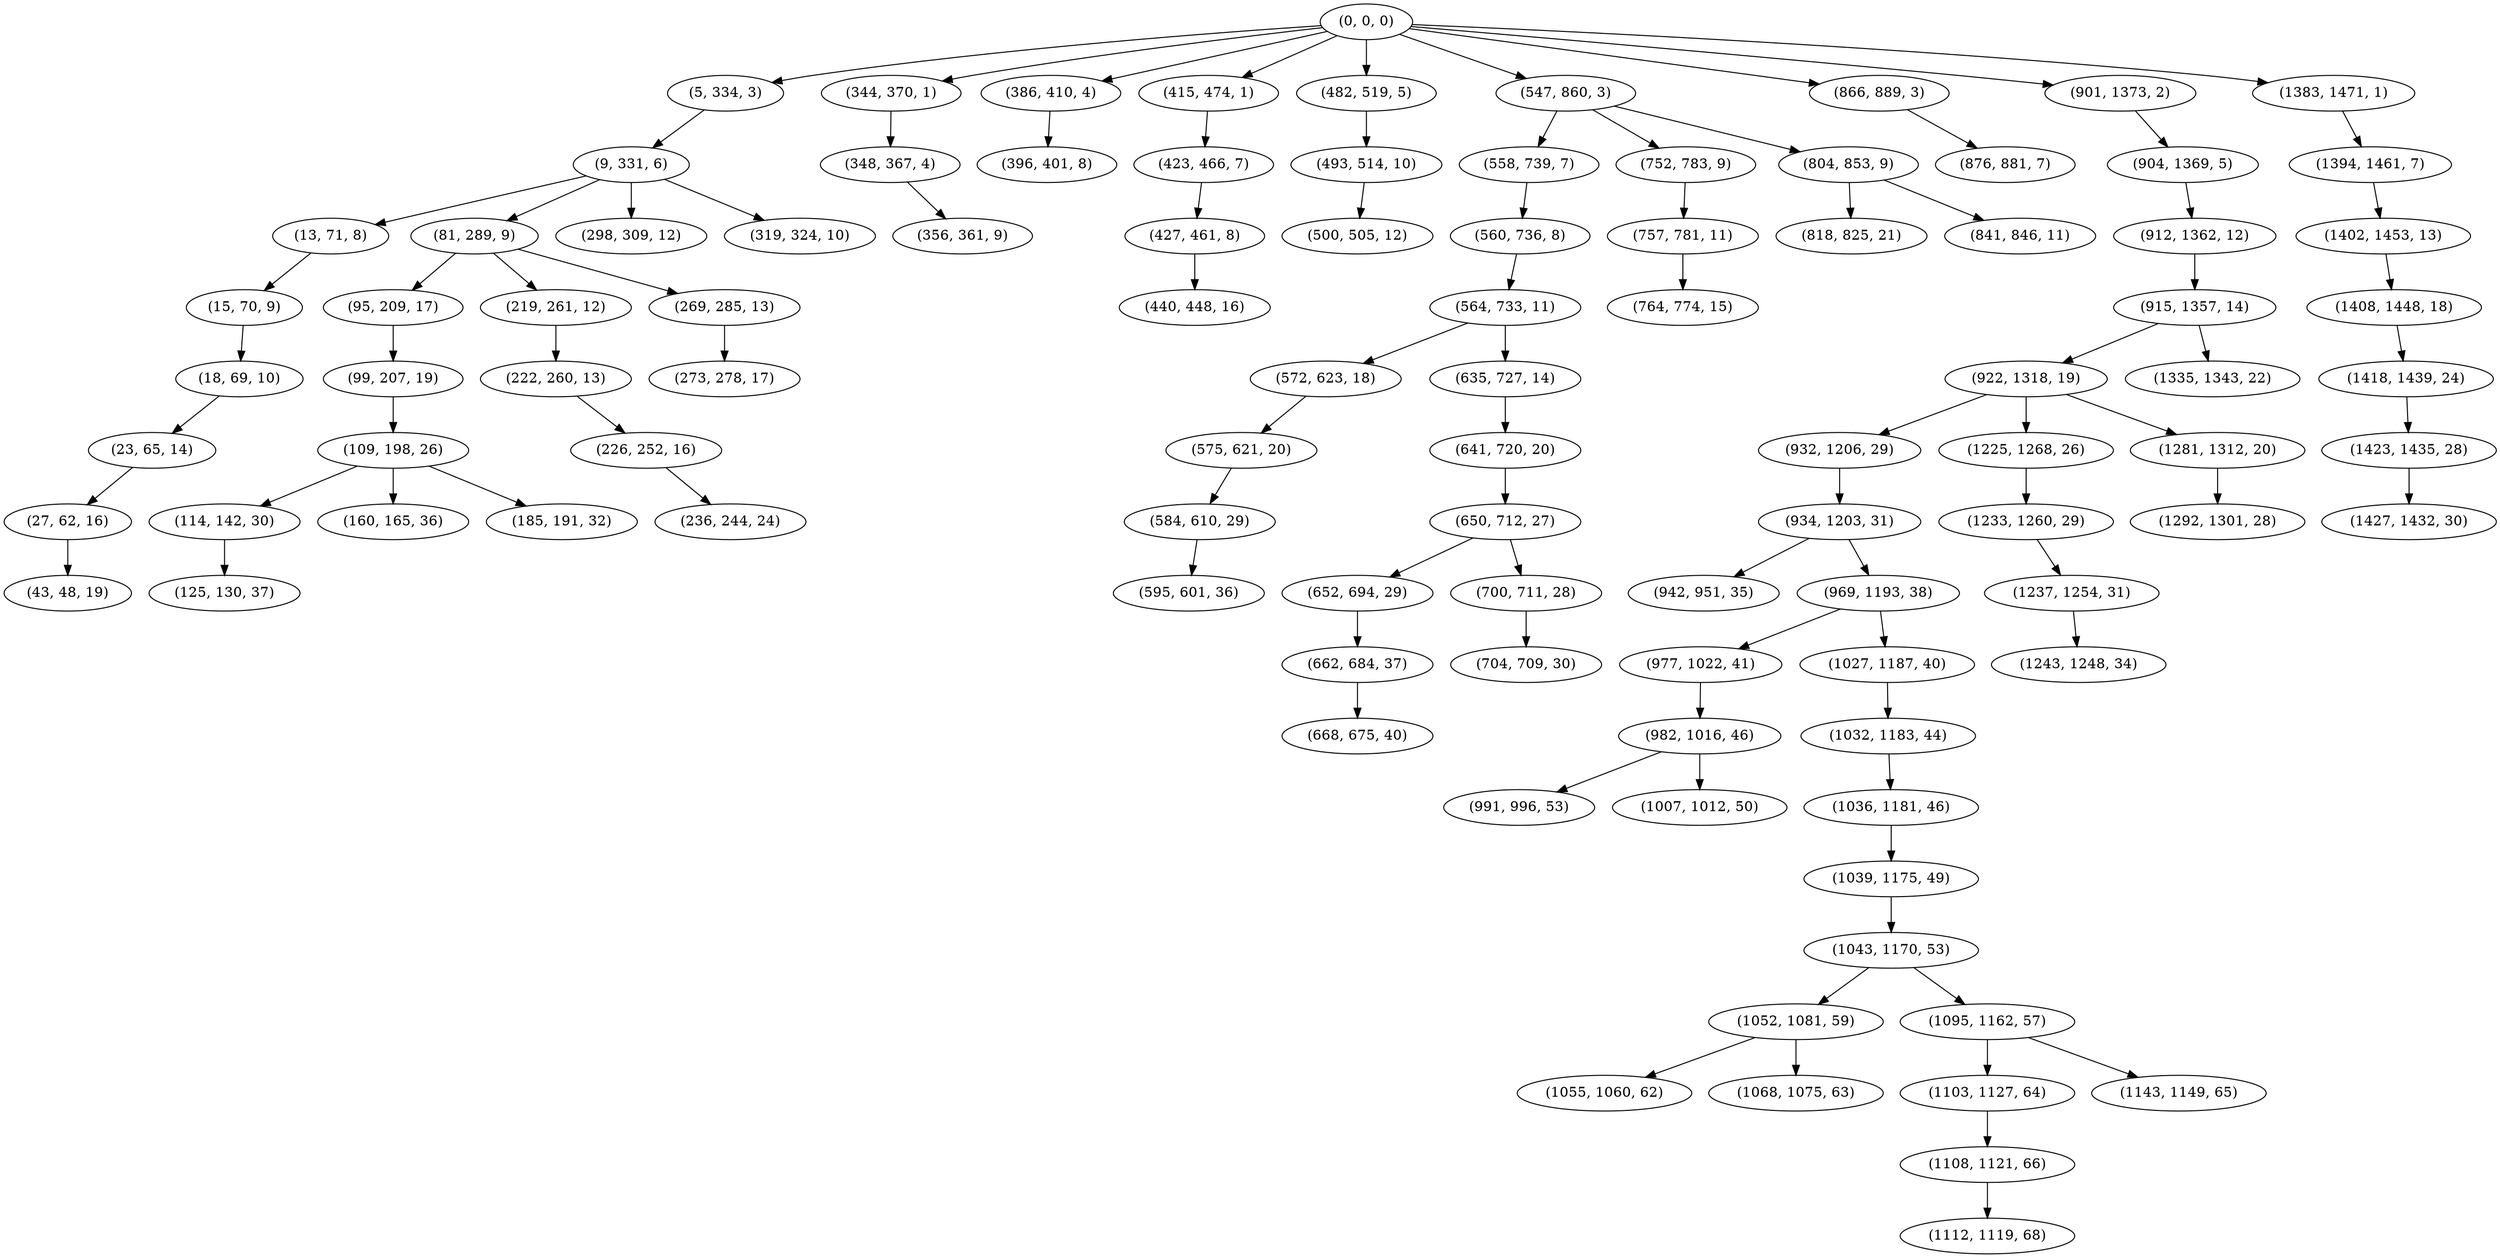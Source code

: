 digraph tree {
    "(0, 0, 0)";
    "(5, 334, 3)";
    "(9, 331, 6)";
    "(13, 71, 8)";
    "(15, 70, 9)";
    "(18, 69, 10)";
    "(23, 65, 14)";
    "(27, 62, 16)";
    "(43, 48, 19)";
    "(81, 289, 9)";
    "(95, 209, 17)";
    "(99, 207, 19)";
    "(109, 198, 26)";
    "(114, 142, 30)";
    "(125, 130, 37)";
    "(160, 165, 36)";
    "(185, 191, 32)";
    "(219, 261, 12)";
    "(222, 260, 13)";
    "(226, 252, 16)";
    "(236, 244, 24)";
    "(269, 285, 13)";
    "(273, 278, 17)";
    "(298, 309, 12)";
    "(319, 324, 10)";
    "(344, 370, 1)";
    "(348, 367, 4)";
    "(356, 361, 9)";
    "(386, 410, 4)";
    "(396, 401, 8)";
    "(415, 474, 1)";
    "(423, 466, 7)";
    "(427, 461, 8)";
    "(440, 448, 16)";
    "(482, 519, 5)";
    "(493, 514, 10)";
    "(500, 505, 12)";
    "(547, 860, 3)";
    "(558, 739, 7)";
    "(560, 736, 8)";
    "(564, 733, 11)";
    "(572, 623, 18)";
    "(575, 621, 20)";
    "(584, 610, 29)";
    "(595, 601, 36)";
    "(635, 727, 14)";
    "(641, 720, 20)";
    "(650, 712, 27)";
    "(652, 694, 29)";
    "(662, 684, 37)";
    "(668, 675, 40)";
    "(700, 711, 28)";
    "(704, 709, 30)";
    "(752, 783, 9)";
    "(757, 781, 11)";
    "(764, 774, 15)";
    "(804, 853, 9)";
    "(818, 825, 21)";
    "(841, 846, 11)";
    "(866, 889, 3)";
    "(876, 881, 7)";
    "(901, 1373, 2)";
    "(904, 1369, 5)";
    "(912, 1362, 12)";
    "(915, 1357, 14)";
    "(922, 1318, 19)";
    "(932, 1206, 29)";
    "(934, 1203, 31)";
    "(942, 951, 35)";
    "(969, 1193, 38)";
    "(977, 1022, 41)";
    "(982, 1016, 46)";
    "(991, 996, 53)";
    "(1007, 1012, 50)";
    "(1027, 1187, 40)";
    "(1032, 1183, 44)";
    "(1036, 1181, 46)";
    "(1039, 1175, 49)";
    "(1043, 1170, 53)";
    "(1052, 1081, 59)";
    "(1055, 1060, 62)";
    "(1068, 1075, 63)";
    "(1095, 1162, 57)";
    "(1103, 1127, 64)";
    "(1108, 1121, 66)";
    "(1112, 1119, 68)";
    "(1143, 1149, 65)";
    "(1225, 1268, 26)";
    "(1233, 1260, 29)";
    "(1237, 1254, 31)";
    "(1243, 1248, 34)";
    "(1281, 1312, 20)";
    "(1292, 1301, 28)";
    "(1335, 1343, 22)";
    "(1383, 1471, 1)";
    "(1394, 1461, 7)";
    "(1402, 1453, 13)";
    "(1408, 1448, 18)";
    "(1418, 1439, 24)";
    "(1423, 1435, 28)";
    "(1427, 1432, 30)";
    "(0, 0, 0)" -> "(5, 334, 3)";
    "(0, 0, 0)" -> "(344, 370, 1)";
    "(0, 0, 0)" -> "(386, 410, 4)";
    "(0, 0, 0)" -> "(415, 474, 1)";
    "(0, 0, 0)" -> "(482, 519, 5)";
    "(0, 0, 0)" -> "(547, 860, 3)";
    "(0, 0, 0)" -> "(866, 889, 3)";
    "(0, 0, 0)" -> "(901, 1373, 2)";
    "(0, 0, 0)" -> "(1383, 1471, 1)";
    "(5, 334, 3)" -> "(9, 331, 6)";
    "(9, 331, 6)" -> "(13, 71, 8)";
    "(9, 331, 6)" -> "(81, 289, 9)";
    "(9, 331, 6)" -> "(298, 309, 12)";
    "(9, 331, 6)" -> "(319, 324, 10)";
    "(13, 71, 8)" -> "(15, 70, 9)";
    "(15, 70, 9)" -> "(18, 69, 10)";
    "(18, 69, 10)" -> "(23, 65, 14)";
    "(23, 65, 14)" -> "(27, 62, 16)";
    "(27, 62, 16)" -> "(43, 48, 19)";
    "(81, 289, 9)" -> "(95, 209, 17)";
    "(81, 289, 9)" -> "(219, 261, 12)";
    "(81, 289, 9)" -> "(269, 285, 13)";
    "(95, 209, 17)" -> "(99, 207, 19)";
    "(99, 207, 19)" -> "(109, 198, 26)";
    "(109, 198, 26)" -> "(114, 142, 30)";
    "(109, 198, 26)" -> "(160, 165, 36)";
    "(109, 198, 26)" -> "(185, 191, 32)";
    "(114, 142, 30)" -> "(125, 130, 37)";
    "(219, 261, 12)" -> "(222, 260, 13)";
    "(222, 260, 13)" -> "(226, 252, 16)";
    "(226, 252, 16)" -> "(236, 244, 24)";
    "(269, 285, 13)" -> "(273, 278, 17)";
    "(344, 370, 1)" -> "(348, 367, 4)";
    "(348, 367, 4)" -> "(356, 361, 9)";
    "(386, 410, 4)" -> "(396, 401, 8)";
    "(415, 474, 1)" -> "(423, 466, 7)";
    "(423, 466, 7)" -> "(427, 461, 8)";
    "(427, 461, 8)" -> "(440, 448, 16)";
    "(482, 519, 5)" -> "(493, 514, 10)";
    "(493, 514, 10)" -> "(500, 505, 12)";
    "(547, 860, 3)" -> "(558, 739, 7)";
    "(547, 860, 3)" -> "(752, 783, 9)";
    "(547, 860, 3)" -> "(804, 853, 9)";
    "(558, 739, 7)" -> "(560, 736, 8)";
    "(560, 736, 8)" -> "(564, 733, 11)";
    "(564, 733, 11)" -> "(572, 623, 18)";
    "(564, 733, 11)" -> "(635, 727, 14)";
    "(572, 623, 18)" -> "(575, 621, 20)";
    "(575, 621, 20)" -> "(584, 610, 29)";
    "(584, 610, 29)" -> "(595, 601, 36)";
    "(635, 727, 14)" -> "(641, 720, 20)";
    "(641, 720, 20)" -> "(650, 712, 27)";
    "(650, 712, 27)" -> "(652, 694, 29)";
    "(650, 712, 27)" -> "(700, 711, 28)";
    "(652, 694, 29)" -> "(662, 684, 37)";
    "(662, 684, 37)" -> "(668, 675, 40)";
    "(700, 711, 28)" -> "(704, 709, 30)";
    "(752, 783, 9)" -> "(757, 781, 11)";
    "(757, 781, 11)" -> "(764, 774, 15)";
    "(804, 853, 9)" -> "(818, 825, 21)";
    "(804, 853, 9)" -> "(841, 846, 11)";
    "(866, 889, 3)" -> "(876, 881, 7)";
    "(901, 1373, 2)" -> "(904, 1369, 5)";
    "(904, 1369, 5)" -> "(912, 1362, 12)";
    "(912, 1362, 12)" -> "(915, 1357, 14)";
    "(915, 1357, 14)" -> "(922, 1318, 19)";
    "(915, 1357, 14)" -> "(1335, 1343, 22)";
    "(922, 1318, 19)" -> "(932, 1206, 29)";
    "(922, 1318, 19)" -> "(1225, 1268, 26)";
    "(922, 1318, 19)" -> "(1281, 1312, 20)";
    "(932, 1206, 29)" -> "(934, 1203, 31)";
    "(934, 1203, 31)" -> "(942, 951, 35)";
    "(934, 1203, 31)" -> "(969, 1193, 38)";
    "(969, 1193, 38)" -> "(977, 1022, 41)";
    "(969, 1193, 38)" -> "(1027, 1187, 40)";
    "(977, 1022, 41)" -> "(982, 1016, 46)";
    "(982, 1016, 46)" -> "(991, 996, 53)";
    "(982, 1016, 46)" -> "(1007, 1012, 50)";
    "(1027, 1187, 40)" -> "(1032, 1183, 44)";
    "(1032, 1183, 44)" -> "(1036, 1181, 46)";
    "(1036, 1181, 46)" -> "(1039, 1175, 49)";
    "(1039, 1175, 49)" -> "(1043, 1170, 53)";
    "(1043, 1170, 53)" -> "(1052, 1081, 59)";
    "(1043, 1170, 53)" -> "(1095, 1162, 57)";
    "(1052, 1081, 59)" -> "(1055, 1060, 62)";
    "(1052, 1081, 59)" -> "(1068, 1075, 63)";
    "(1095, 1162, 57)" -> "(1103, 1127, 64)";
    "(1095, 1162, 57)" -> "(1143, 1149, 65)";
    "(1103, 1127, 64)" -> "(1108, 1121, 66)";
    "(1108, 1121, 66)" -> "(1112, 1119, 68)";
    "(1225, 1268, 26)" -> "(1233, 1260, 29)";
    "(1233, 1260, 29)" -> "(1237, 1254, 31)";
    "(1237, 1254, 31)" -> "(1243, 1248, 34)";
    "(1281, 1312, 20)" -> "(1292, 1301, 28)";
    "(1383, 1471, 1)" -> "(1394, 1461, 7)";
    "(1394, 1461, 7)" -> "(1402, 1453, 13)";
    "(1402, 1453, 13)" -> "(1408, 1448, 18)";
    "(1408, 1448, 18)" -> "(1418, 1439, 24)";
    "(1418, 1439, 24)" -> "(1423, 1435, 28)";
    "(1423, 1435, 28)" -> "(1427, 1432, 30)";
}

